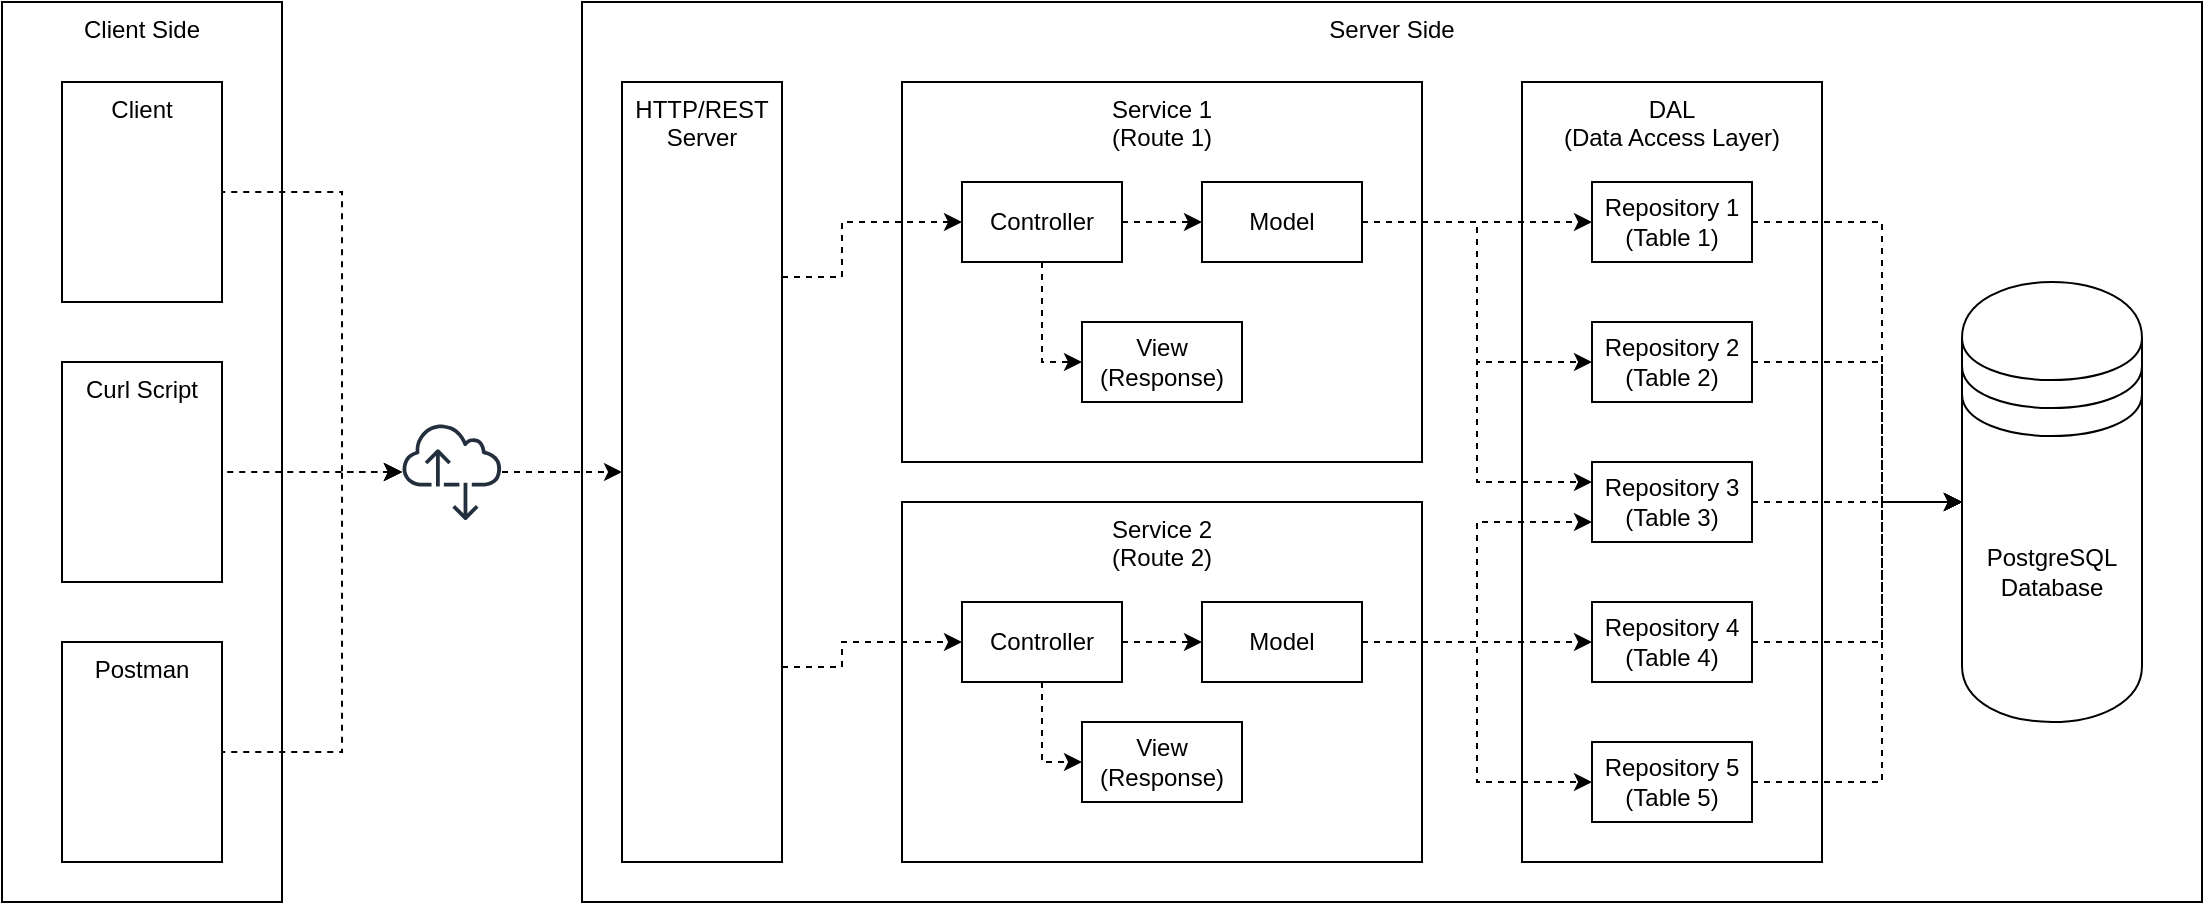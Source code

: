<mxfile version="20.8.3"><diagram id="3gdgaAoiL9pz8iENFEGY" name="Seite-1"><mxGraphModel dx="1562" dy="826" grid="1" gridSize="10" guides="1" tooltips="1" connect="1" arrows="1" fold="1" page="1" pageScale="1" pageWidth="827" pageHeight="1169" math="0" shadow="0"><root><mxCell id="0"/><mxCell id="1" parent="0"/><mxCell id="u8SPaS517Cv4ZTtqpxez-59" value="Server Side" style="rounded=0;whiteSpace=wrap;html=1;fillColor=none;verticalAlign=top;" vertex="1" parent="1"><mxGeometry x="310" y="30" width="810" height="450" as="geometry"/></mxCell><mxCell id="u8SPaS517Cv4ZTtqpxez-62" value="Client Side" style="rounded=0;whiteSpace=wrap;html=1;fillColor=none;verticalAlign=top;" vertex="1" parent="1"><mxGeometry x="20" y="30" width="140" height="450" as="geometry"/></mxCell><mxCell id="u8SPaS517Cv4ZTtqpxez-36" style="edgeStyle=orthogonalEdgeStyle;rounded=0;orthogonalLoop=1;jettySize=auto;html=1;exitX=1;exitY=0.25;exitDx=0;exitDy=0;entryX=0;entryY=0.5;entryDx=0;entryDy=0;dashed=1;" edge="1" parent="1" source="u8SPaS517Cv4ZTtqpxez-1" target="u8SPaS517Cv4ZTtqpxez-3"><mxGeometry relative="1" as="geometry"><Array as="points"><mxPoint x="440" y="168"/><mxPoint x="440" y="140"/></Array></mxGeometry></mxCell><mxCell id="u8SPaS517Cv4ZTtqpxez-37" style="edgeStyle=orthogonalEdgeStyle;rounded=0;orthogonalLoop=1;jettySize=auto;html=1;exitX=1;exitY=0.75;exitDx=0;exitDy=0;entryX=0;entryY=0.5;entryDx=0;entryDy=0;dashed=1;" edge="1" parent="1" source="u8SPaS517Cv4ZTtqpxez-1" target="u8SPaS517Cv4ZTtqpxez-12"><mxGeometry relative="1" as="geometry"><Array as="points"><mxPoint x="440" y="363"/><mxPoint x="440" y="350"/></Array></mxGeometry></mxCell><mxCell id="u8SPaS517Cv4ZTtqpxez-1" value="HTTP/REST Server" style="rounded=0;whiteSpace=wrap;html=1;fillColor=none;verticalAlign=top;" vertex="1" parent="1"><mxGeometry x="330" y="70" width="80" height="390" as="geometry"/></mxCell><mxCell id="u8SPaS517Cv4ZTtqpxez-2" value="&lt;div&gt;Service 1&lt;/div&gt;&lt;div&gt;(Route 1)&lt;br&gt;&lt;/div&gt;" style="rounded=0;whiteSpace=wrap;html=1;fillColor=none;verticalAlign=top;" vertex="1" parent="1"><mxGeometry x="470" y="70" width="260" height="190" as="geometry"/></mxCell><mxCell id="u8SPaS517Cv4ZTtqpxez-38" style="edgeStyle=orthogonalEdgeStyle;rounded=0;orthogonalLoop=1;jettySize=auto;html=1;exitX=1;exitY=0.5;exitDx=0;exitDy=0;entryX=0;entryY=0.5;entryDx=0;entryDy=0;dashed=1;" edge="1" parent="1" source="u8SPaS517Cv4ZTtqpxez-3" target="u8SPaS517Cv4ZTtqpxez-4"><mxGeometry relative="1" as="geometry"/></mxCell><mxCell id="u8SPaS517Cv4ZTtqpxez-39" style="edgeStyle=orthogonalEdgeStyle;rounded=0;orthogonalLoop=1;jettySize=auto;html=1;exitX=0.5;exitY=1;exitDx=0;exitDy=0;entryX=0;entryY=0.5;entryDx=0;entryDy=0;dashed=1;" edge="1" parent="1" source="u8SPaS517Cv4ZTtqpxez-3" target="u8SPaS517Cv4ZTtqpxez-5"><mxGeometry relative="1" as="geometry"/></mxCell><mxCell id="u8SPaS517Cv4ZTtqpxez-3" value="Controller" style="rounded=0;whiteSpace=wrap;html=1;fillColor=none;" vertex="1" parent="1"><mxGeometry x="500" y="120" width="80" height="40" as="geometry"/></mxCell><mxCell id="u8SPaS517Cv4ZTtqpxez-34" style="edgeStyle=orthogonalEdgeStyle;rounded=0;orthogonalLoop=1;jettySize=auto;html=1;exitX=1;exitY=0.5;exitDx=0;exitDy=0;entryX=0;entryY=0.5;entryDx=0;entryDy=0;dashed=1;" edge="1" parent="1" source="u8SPaS517Cv4ZTtqpxez-4" target="u8SPaS517Cv4ZTtqpxez-7"><mxGeometry relative="1" as="geometry"/></mxCell><mxCell id="u8SPaS517Cv4ZTtqpxez-35" style="edgeStyle=orthogonalEdgeStyle;rounded=0;orthogonalLoop=1;jettySize=auto;html=1;exitX=1;exitY=0.5;exitDx=0;exitDy=0;entryX=0;entryY=0.5;entryDx=0;entryDy=0;dashed=1;" edge="1" parent="1" source="u8SPaS517Cv4ZTtqpxez-4" target="u8SPaS517Cv4ZTtqpxez-8"><mxGeometry relative="1" as="geometry"/></mxCell><mxCell id="u8SPaS517Cv4ZTtqpxez-45" style="edgeStyle=orthogonalEdgeStyle;rounded=0;orthogonalLoop=1;jettySize=auto;html=1;exitX=1;exitY=0.5;exitDx=0;exitDy=0;entryX=0;entryY=0.25;entryDx=0;entryDy=0;dashed=1;" edge="1" parent="1" source="u8SPaS517Cv4ZTtqpxez-4" target="u8SPaS517Cv4ZTtqpxez-20"><mxGeometry relative="1" as="geometry"/></mxCell><mxCell id="u8SPaS517Cv4ZTtqpxez-4" value="Model" style="rounded=0;whiteSpace=wrap;html=1;fillColor=none;" vertex="1" parent="1"><mxGeometry x="620" y="120" width="80" height="40" as="geometry"/></mxCell><mxCell id="u8SPaS517Cv4ZTtqpxez-5" value="View (Response)" style="rounded=0;whiteSpace=wrap;html=1;fillColor=none;" vertex="1" parent="1"><mxGeometry x="560" y="190" width="80" height="40" as="geometry"/></mxCell><mxCell id="u8SPaS517Cv4ZTtqpxez-6" value="&lt;div&gt;DAL&lt;/div&gt;&lt;div&gt;(Data Access Layer)&lt;/div&gt;" style="rounded=0;whiteSpace=wrap;html=1;fillColor=none;verticalAlign=top;" vertex="1" parent="1"><mxGeometry x="780" y="70" width="150" height="390" as="geometry"/></mxCell><mxCell id="u8SPaS517Cv4ZTtqpxez-47" style="edgeStyle=orthogonalEdgeStyle;rounded=0;orthogonalLoop=1;jettySize=auto;html=1;exitX=1;exitY=0.5;exitDx=0;exitDy=0;entryX=0;entryY=0.5;entryDx=0;entryDy=0;dashed=1;" edge="1" parent="1" source="u8SPaS517Cv4ZTtqpxez-7" target="u8SPaS517Cv4ZTtqpxez-10"><mxGeometry relative="1" as="geometry"><Array as="points"><mxPoint x="960" y="140"/><mxPoint x="960" y="280"/></Array></mxGeometry></mxCell><mxCell id="u8SPaS517Cv4ZTtqpxez-7" value="&lt;div&gt;Repository 1&lt;/div&gt;&lt;div&gt;(Table 1)&lt;/div&gt;" style="rounded=0;whiteSpace=wrap;html=1;fillColor=none;" vertex="1" parent="1"><mxGeometry x="815" y="120" width="80" height="40" as="geometry"/></mxCell><mxCell id="u8SPaS517Cv4ZTtqpxez-48" style="edgeStyle=orthogonalEdgeStyle;rounded=0;orthogonalLoop=1;jettySize=auto;html=1;exitX=1;exitY=0.5;exitDx=0;exitDy=0;entryX=0;entryY=0.5;entryDx=0;entryDy=0;dashed=1;" edge="1" parent="1" source="u8SPaS517Cv4ZTtqpxez-8" target="u8SPaS517Cv4ZTtqpxez-10"><mxGeometry relative="1" as="geometry"><Array as="points"><mxPoint x="960" y="210"/><mxPoint x="960" y="280"/></Array></mxGeometry></mxCell><mxCell id="u8SPaS517Cv4ZTtqpxez-8" value="&lt;div&gt;Repository 2&lt;/div&gt;&lt;div&gt;(Table 2)&lt;/div&gt;" style="rounded=0;whiteSpace=wrap;html=1;fillColor=none;" vertex="1" parent="1"><mxGeometry x="815" y="190" width="80" height="40" as="geometry"/></mxCell><mxCell id="u8SPaS517Cv4ZTtqpxez-10" value="&lt;div&gt;PostgreSQL&lt;/div&gt;&lt;div&gt;Database&lt;br&gt;&lt;/div&gt;" style="shape=datastore;whiteSpace=wrap;html=1;fillColor=none;" vertex="1" parent="1"><mxGeometry x="1000" y="170" width="90" height="220" as="geometry"/></mxCell><mxCell id="u8SPaS517Cv4ZTtqpxez-11" value="&lt;div&gt;Service 2&lt;br&gt;&lt;/div&gt;&lt;div&gt;(Route 2)&lt;br&gt;&lt;/div&gt;" style="rounded=0;whiteSpace=wrap;html=1;fillColor=none;verticalAlign=top;" vertex="1" parent="1"><mxGeometry x="470" y="280" width="260" height="180" as="geometry"/></mxCell><mxCell id="u8SPaS517Cv4ZTtqpxez-40" style="edgeStyle=orthogonalEdgeStyle;rounded=0;orthogonalLoop=1;jettySize=auto;html=1;exitX=0.5;exitY=1;exitDx=0;exitDy=0;entryX=0;entryY=0.5;entryDx=0;entryDy=0;dashed=1;" edge="1" parent="1" source="u8SPaS517Cv4ZTtqpxez-12" target="u8SPaS517Cv4ZTtqpxez-14"><mxGeometry relative="1" as="geometry"/></mxCell><mxCell id="u8SPaS517Cv4ZTtqpxez-41" style="edgeStyle=orthogonalEdgeStyle;rounded=0;orthogonalLoop=1;jettySize=auto;html=1;exitX=1;exitY=0.5;exitDx=0;exitDy=0;entryX=0;entryY=0.5;entryDx=0;entryDy=0;dashed=1;" edge="1" parent="1" source="u8SPaS517Cv4ZTtqpxez-12" target="u8SPaS517Cv4ZTtqpxez-13"><mxGeometry relative="1" as="geometry"/></mxCell><mxCell id="u8SPaS517Cv4ZTtqpxez-12" value="Controller" style="rounded=0;whiteSpace=wrap;html=1;fillColor=none;" vertex="1" parent="1"><mxGeometry x="500" y="330" width="80" height="40" as="geometry"/></mxCell><mxCell id="u8SPaS517Cv4ZTtqpxez-42" style="edgeStyle=orthogonalEdgeStyle;rounded=0;orthogonalLoop=1;jettySize=auto;html=1;exitX=1;exitY=0.5;exitDx=0;exitDy=0;entryX=0;entryY=0.5;entryDx=0;entryDy=0;dashed=1;" edge="1" parent="1" source="u8SPaS517Cv4ZTtqpxez-13" target="u8SPaS517Cv4ZTtqpxez-21"><mxGeometry relative="1" as="geometry"/></mxCell><mxCell id="u8SPaS517Cv4ZTtqpxez-44" style="edgeStyle=orthogonalEdgeStyle;rounded=0;orthogonalLoop=1;jettySize=auto;html=1;exitX=1;exitY=0.5;exitDx=0;exitDy=0;entryX=0;entryY=0.5;entryDx=0;entryDy=0;dashed=1;" edge="1" parent="1" source="u8SPaS517Cv4ZTtqpxez-13" target="u8SPaS517Cv4ZTtqpxez-22"><mxGeometry relative="1" as="geometry"/></mxCell><mxCell id="u8SPaS517Cv4ZTtqpxez-46" style="edgeStyle=orthogonalEdgeStyle;rounded=0;orthogonalLoop=1;jettySize=auto;html=1;exitX=1;exitY=0.5;exitDx=0;exitDy=0;entryX=0;entryY=0.75;entryDx=0;entryDy=0;dashed=1;" edge="1" parent="1" source="u8SPaS517Cv4ZTtqpxez-13" target="u8SPaS517Cv4ZTtqpxez-20"><mxGeometry relative="1" as="geometry"/></mxCell><mxCell id="u8SPaS517Cv4ZTtqpxez-13" value="Model" style="rounded=0;whiteSpace=wrap;html=1;fillColor=none;" vertex="1" parent="1"><mxGeometry x="620" y="330" width="80" height="40" as="geometry"/></mxCell><mxCell id="u8SPaS517Cv4ZTtqpxez-14" value="View (Response)" style="rounded=0;whiteSpace=wrap;html=1;fillColor=none;" vertex="1" parent="1"><mxGeometry x="560" y="390" width="80" height="40" as="geometry"/></mxCell><mxCell id="u8SPaS517Cv4ZTtqpxez-23" style="edgeStyle=orthogonalEdgeStyle;rounded=0;orthogonalLoop=1;jettySize=auto;html=1;dashed=1;" edge="1" parent="1" source="u8SPaS517Cv4ZTtqpxez-17" target="u8SPaS517Cv4ZTtqpxez-1"><mxGeometry relative="1" as="geometry"/></mxCell><mxCell id="u8SPaS517Cv4ZTtqpxez-56" style="edgeStyle=orthogonalEdgeStyle;rounded=0;orthogonalLoop=1;jettySize=auto;html=1;entryX=1;entryY=0.5;entryDx=0;entryDy=0;dashed=1;startArrow=classic;startFill=1;endArrow=none;endFill=0;" edge="1" parent="1" source="u8SPaS517Cv4ZTtqpxez-17" target="u8SPaS517Cv4ZTtqpxez-52"><mxGeometry relative="1" as="geometry"><mxPoint x="200" y="265" as="sourcePoint"/><Array as="points"><mxPoint x="190" y="265"/><mxPoint x="190" y="125"/></Array></mxGeometry></mxCell><mxCell id="u8SPaS517Cv4ZTtqpxez-60" style="edgeStyle=orthogonalEdgeStyle;rounded=0;orthogonalLoop=1;jettySize=auto;html=1;entryX=1;entryY=0.5;entryDx=0;entryDy=0;dashed=1;startArrow=classic;startFill=1;endArrow=none;endFill=0;" edge="1" parent="1" source="u8SPaS517Cv4ZTtqpxez-17" target="u8SPaS517Cv4ZTtqpxez-53"><mxGeometry relative="1" as="geometry"/></mxCell><mxCell id="u8SPaS517Cv4ZTtqpxez-61" style="edgeStyle=orthogonalEdgeStyle;rounded=0;orthogonalLoop=1;jettySize=auto;html=1;entryX=1;entryY=0.5;entryDx=0;entryDy=0;dashed=1;startArrow=classic;startFill=1;endArrow=none;endFill=0;" edge="1" parent="1" source="u8SPaS517Cv4ZTtqpxez-17" target="u8SPaS517Cv4ZTtqpxez-54"><mxGeometry relative="1" as="geometry"><Array as="points"><mxPoint x="190" y="265"/><mxPoint x="190" y="405"/></Array></mxGeometry></mxCell><mxCell id="u8SPaS517Cv4ZTtqpxez-17" value="" style="sketch=0;outlineConnect=0;fontColor=#232F3E;gradientColor=none;fillColor=#232F3D;strokeColor=none;dashed=0;verticalLabelPosition=bottom;verticalAlign=top;align=center;html=1;fontSize=12;fontStyle=0;aspect=fixed;pointerEvents=1;shape=mxgraph.aws4.internet_alt2;labelBorderColor=none;" vertex="1" parent="1"><mxGeometry x="220" y="240" width="50" height="50" as="geometry"/></mxCell><mxCell id="u8SPaS517Cv4ZTtqpxez-49" style="edgeStyle=orthogonalEdgeStyle;rounded=0;orthogonalLoop=1;jettySize=auto;html=1;exitX=1;exitY=0.5;exitDx=0;exitDy=0;entryX=0;entryY=0.5;entryDx=0;entryDy=0;dashed=1;" edge="1" parent="1" source="u8SPaS517Cv4ZTtqpxez-20" target="u8SPaS517Cv4ZTtqpxez-10"><mxGeometry relative="1" as="geometry"><Array as="points"><mxPoint x="980" y="280"/><mxPoint x="980" y="280"/></Array></mxGeometry></mxCell><mxCell id="u8SPaS517Cv4ZTtqpxez-20" value="&lt;div&gt;Repository 3&lt;br&gt;&lt;/div&gt;&lt;div&gt;(Table 3)&lt;/div&gt;" style="rounded=0;whiteSpace=wrap;html=1;fillColor=none;" vertex="1" parent="1"><mxGeometry x="815" y="260" width="80" height="40" as="geometry"/></mxCell><mxCell id="u8SPaS517Cv4ZTtqpxez-50" style="edgeStyle=orthogonalEdgeStyle;rounded=0;orthogonalLoop=1;jettySize=auto;html=1;exitX=1;exitY=0.5;exitDx=0;exitDy=0;entryX=0;entryY=0.5;entryDx=0;entryDy=0;dashed=1;" edge="1" parent="1" source="u8SPaS517Cv4ZTtqpxez-21" target="u8SPaS517Cv4ZTtqpxez-10"><mxGeometry relative="1" as="geometry"><Array as="points"><mxPoint x="960" y="350"/><mxPoint x="960" y="280"/></Array></mxGeometry></mxCell><mxCell id="u8SPaS517Cv4ZTtqpxez-21" value="&lt;div&gt;Repository 4&lt;br&gt;&lt;/div&gt;&lt;div&gt;(Table 4)&lt;/div&gt;" style="rounded=0;whiteSpace=wrap;html=1;fillColor=none;" vertex="1" parent="1"><mxGeometry x="815" y="330" width="80" height="40" as="geometry"/></mxCell><mxCell id="u8SPaS517Cv4ZTtqpxez-51" style="edgeStyle=orthogonalEdgeStyle;rounded=0;orthogonalLoop=1;jettySize=auto;html=1;exitX=1;exitY=0.5;exitDx=0;exitDy=0;entryX=0;entryY=0.5;entryDx=0;entryDy=0;dashed=1;" edge="1" parent="1" source="u8SPaS517Cv4ZTtqpxez-22" target="u8SPaS517Cv4ZTtqpxez-10"><mxGeometry relative="1" as="geometry"><Array as="points"><mxPoint x="960" y="420"/><mxPoint x="960" y="280"/></Array></mxGeometry></mxCell><mxCell id="u8SPaS517Cv4ZTtqpxez-22" value="&lt;div&gt;Repository 5&lt;br&gt;&lt;/div&gt;&lt;div&gt;(Table 5)&lt;/div&gt;" style="rounded=0;whiteSpace=wrap;html=1;fillColor=none;" vertex="1" parent="1"><mxGeometry x="815" y="400" width="80" height="40" as="geometry"/></mxCell><mxCell id="u8SPaS517Cv4ZTtqpxez-52" value="Client" style="rounded=0;whiteSpace=wrap;html=1;fillColor=none;verticalAlign=top;" vertex="1" parent="1"><mxGeometry x="50" y="70" width="80" height="110" as="geometry"/></mxCell><mxCell id="u8SPaS517Cv4ZTtqpxez-53" value="Curl Script" style="rounded=0;whiteSpace=wrap;html=1;fillColor=none;verticalAlign=top;" vertex="1" parent="1"><mxGeometry x="50" y="210" width="80" height="110" as="geometry"/></mxCell><mxCell id="u8SPaS517Cv4ZTtqpxez-54" value="Postman" style="rounded=0;whiteSpace=wrap;html=1;fillColor=none;verticalAlign=top;" vertex="1" parent="1"><mxGeometry x="50" y="350" width="80" height="110" as="geometry"/></mxCell></root></mxGraphModel></diagram></mxfile>